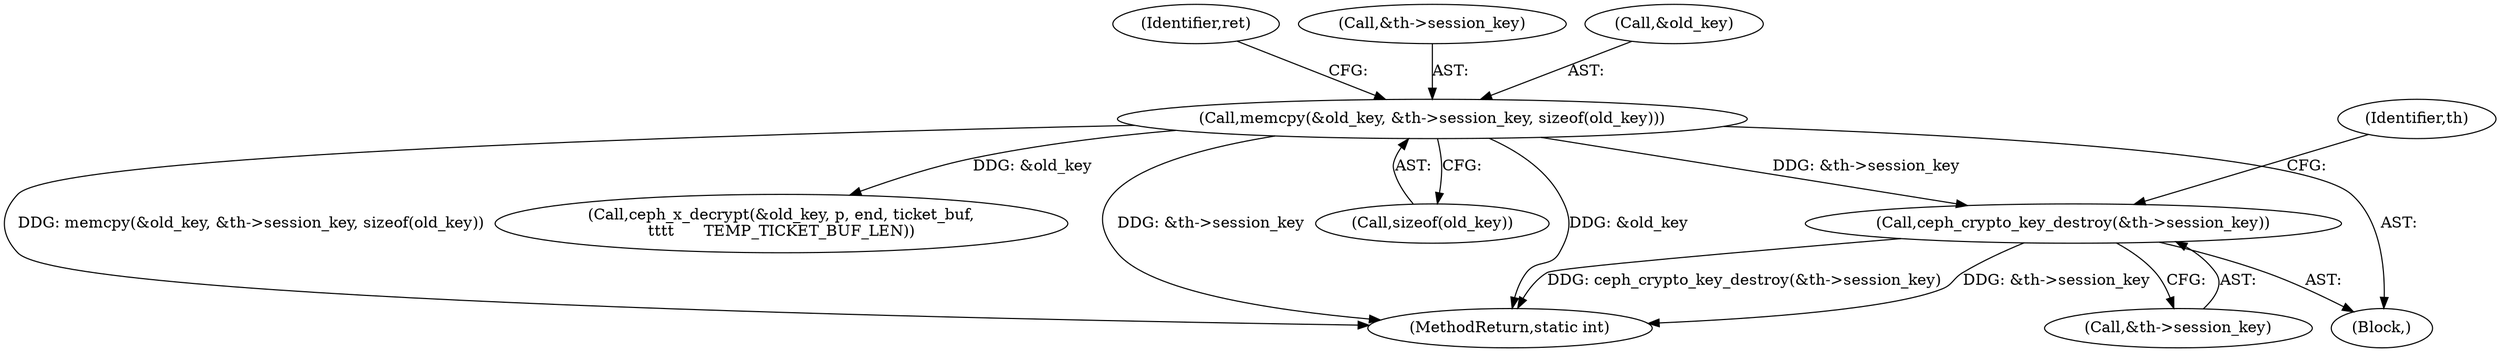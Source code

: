 digraph "0_linux_c27a3e4d667fdcad3db7b104f75659478e0c68d8_2@API" {
"1000358" [label="(Call,ceph_crypto_key_destroy(&th->session_key))"];
"1000216" [label="(Call,memcpy(&old_key, &th->session_key, sizeof(old_key)))"];
"1000365" [label="(Identifier,th)"];
"1000226" [label="(Identifier,ret)"];
"1000434" [label="(MethodReturn,static int)"];
"1000112" [label="(Block,)"];
"1000216" [label="(Call,memcpy(&old_key, &th->session_key, sizeof(old_key)))"];
"1000283" [label="(Call,ceph_x_decrypt(&old_key, p, end, ticket_buf,\n\t\t\t\t      TEMP_TICKET_BUF_LEN))"];
"1000219" [label="(Call,&th->session_key)"];
"1000217" [label="(Call,&old_key)"];
"1000359" [label="(Call,&th->session_key)"];
"1000223" [label="(Call,sizeof(old_key))"];
"1000358" [label="(Call,ceph_crypto_key_destroy(&th->session_key))"];
"1000358" -> "1000112"  [label="AST: "];
"1000358" -> "1000359"  [label="CFG: "];
"1000359" -> "1000358"  [label="AST: "];
"1000365" -> "1000358"  [label="CFG: "];
"1000358" -> "1000434"  [label="DDG: ceph_crypto_key_destroy(&th->session_key)"];
"1000358" -> "1000434"  [label="DDG: &th->session_key"];
"1000216" -> "1000358"  [label="DDG: &th->session_key"];
"1000216" -> "1000112"  [label="AST: "];
"1000216" -> "1000223"  [label="CFG: "];
"1000217" -> "1000216"  [label="AST: "];
"1000219" -> "1000216"  [label="AST: "];
"1000223" -> "1000216"  [label="AST: "];
"1000226" -> "1000216"  [label="CFG: "];
"1000216" -> "1000434"  [label="DDG: memcpy(&old_key, &th->session_key, sizeof(old_key))"];
"1000216" -> "1000434"  [label="DDG: &th->session_key"];
"1000216" -> "1000434"  [label="DDG: &old_key"];
"1000216" -> "1000283"  [label="DDG: &old_key"];
}
